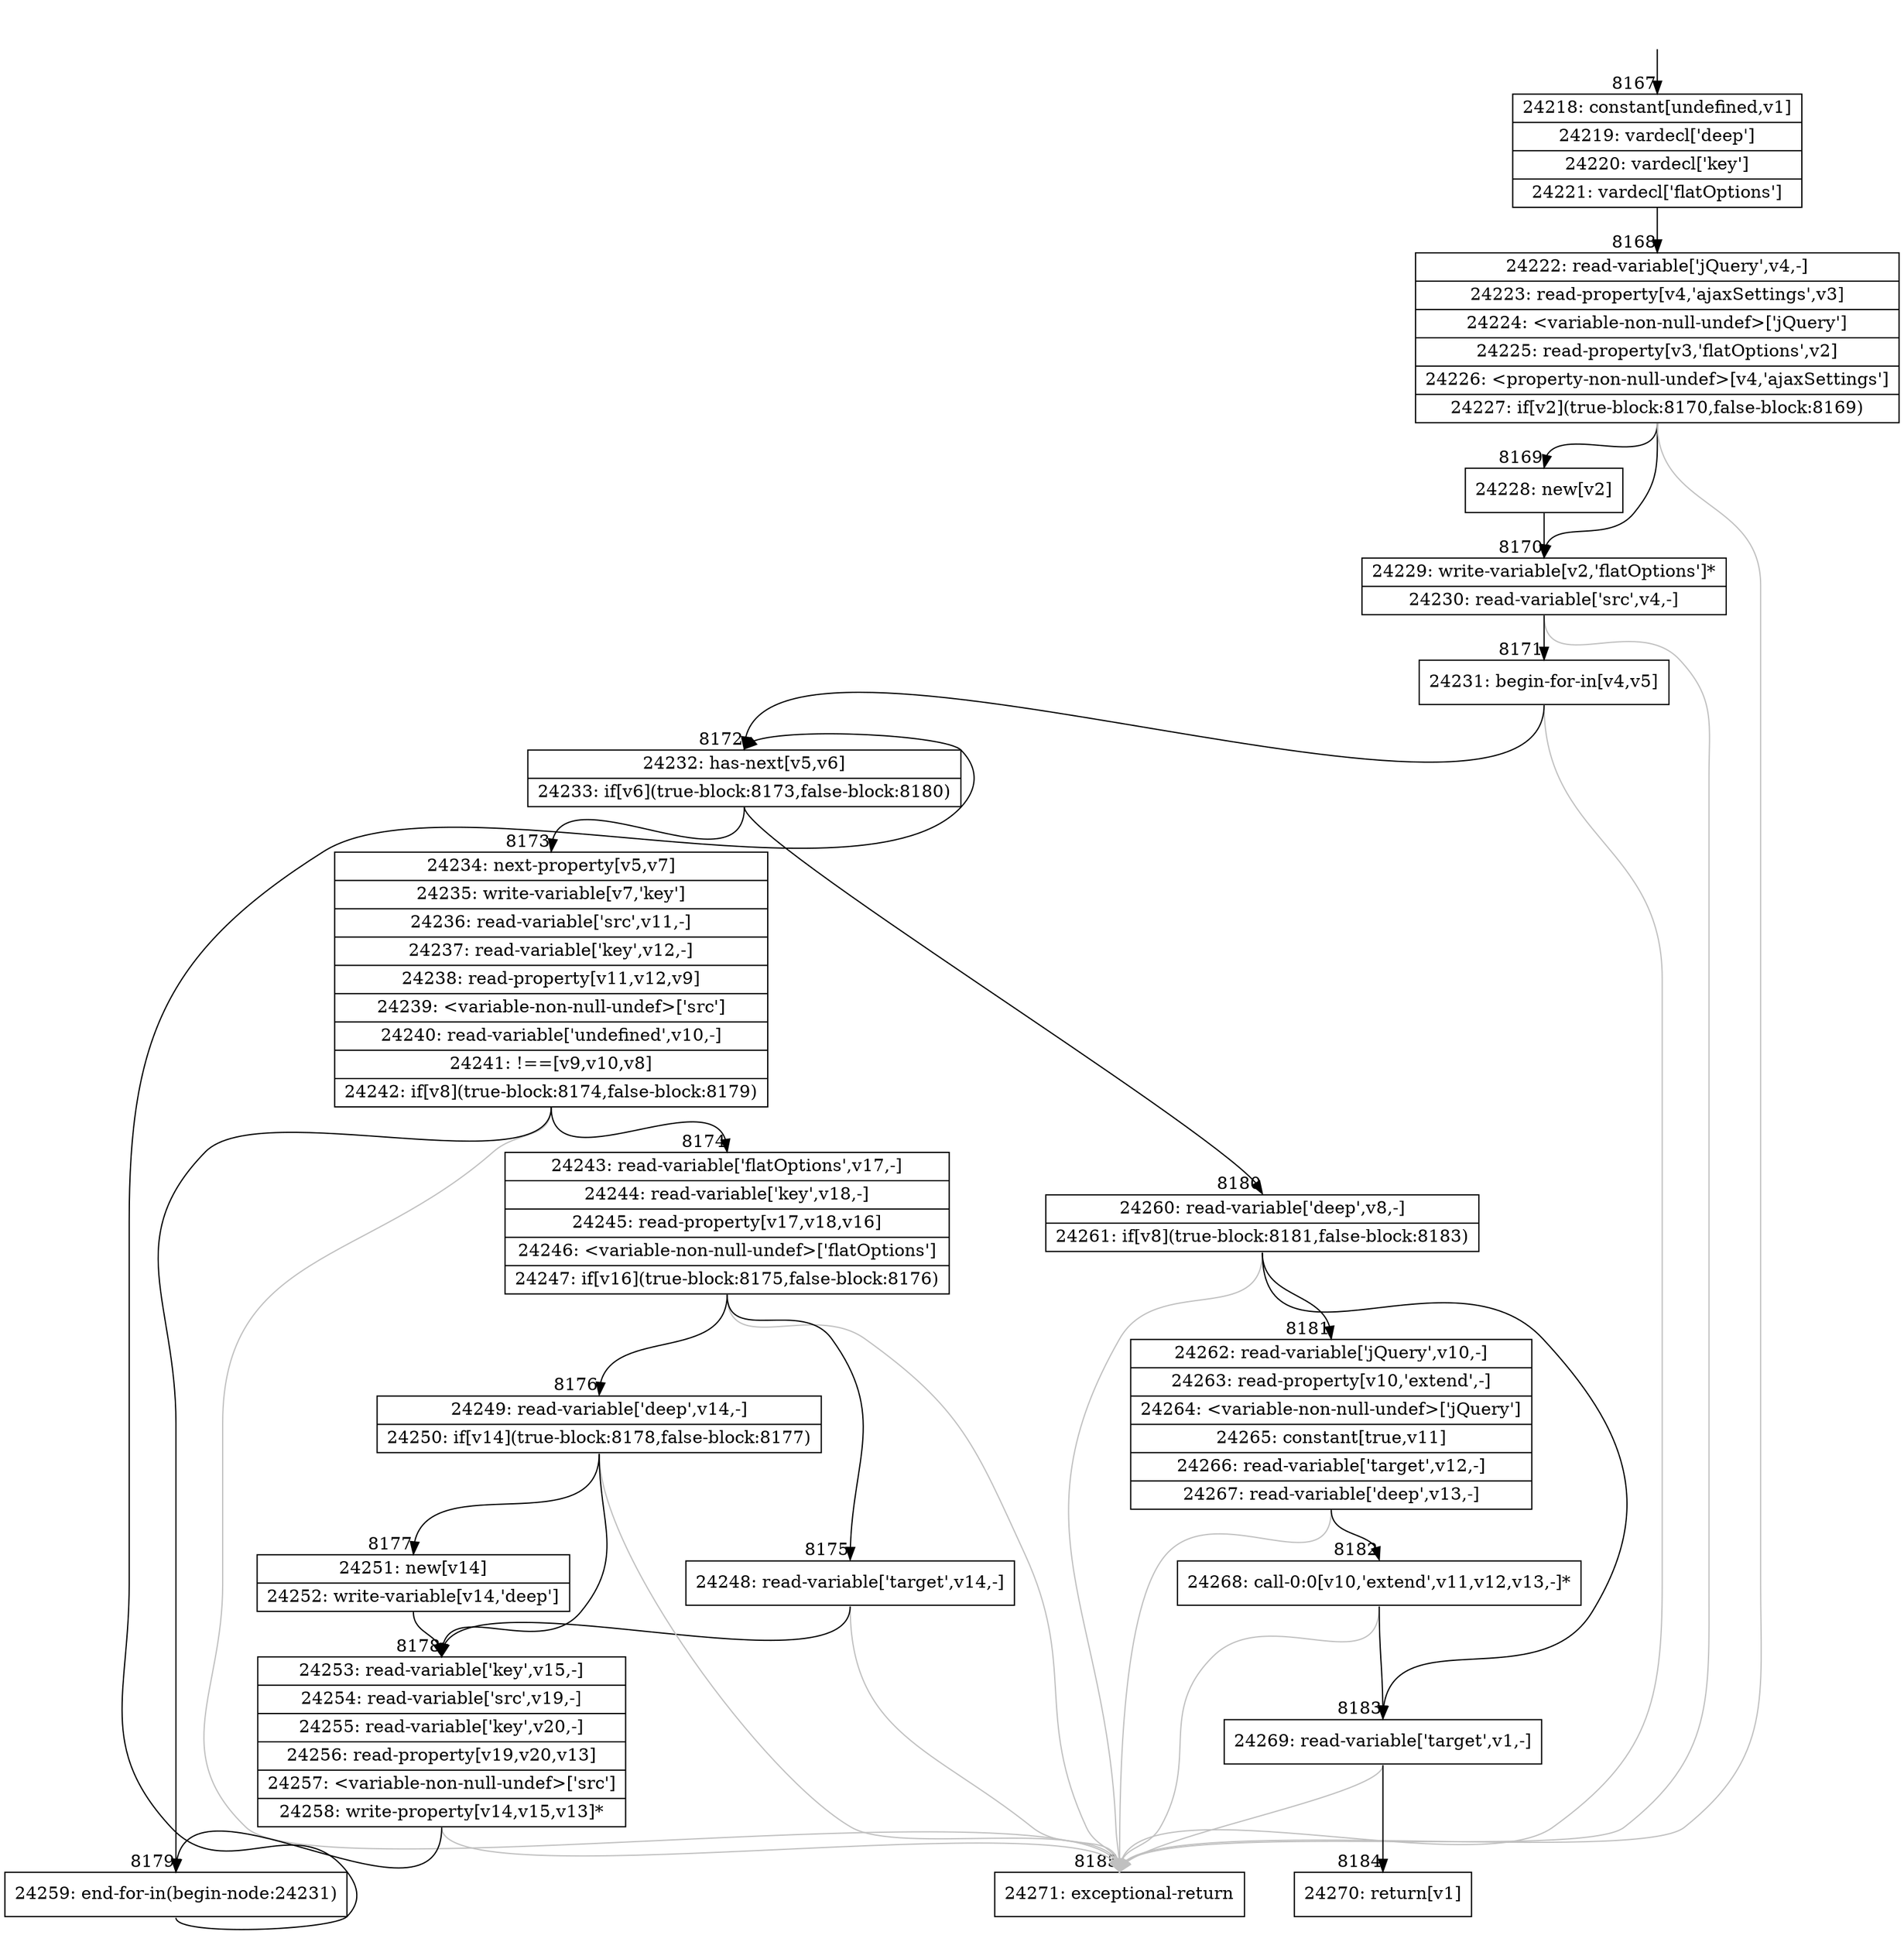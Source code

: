 digraph {
rankdir="TD"
BB_entry510[shape=none,label=""];
BB_entry510 -> BB8167 [tailport=s, headport=n, headlabel="    8167"]
BB8167 [shape=record label="{24218: constant[undefined,v1]|24219: vardecl['deep']|24220: vardecl['key']|24221: vardecl['flatOptions']}" ] 
BB8167 -> BB8168 [tailport=s, headport=n, headlabel="      8168"]
BB8168 [shape=record label="{24222: read-variable['jQuery',v4,-]|24223: read-property[v4,'ajaxSettings',v3]|24224: \<variable-non-null-undef\>['jQuery']|24225: read-property[v3,'flatOptions',v2]|24226: \<property-non-null-undef\>[v4,'ajaxSettings']|24227: if[v2](true-block:8170,false-block:8169)}" ] 
BB8168 -> BB8170 [tailport=s, headport=n, headlabel="      8170"]
BB8168 -> BB8169 [tailport=s, headport=n, headlabel="      8169"]
BB8168 -> BB8185 [tailport=s, headport=n, color=gray, headlabel="      8185"]
BB8169 [shape=record label="{24228: new[v2]}" ] 
BB8169 -> BB8170 [tailport=s, headport=n]
BB8170 [shape=record label="{24229: write-variable[v2,'flatOptions']*|24230: read-variable['src',v4,-]}" ] 
BB8170 -> BB8171 [tailport=s, headport=n, headlabel="      8171"]
BB8170 -> BB8185 [tailport=s, headport=n, color=gray]
BB8171 [shape=record label="{24231: begin-for-in[v4,v5]}" ] 
BB8171 -> BB8172 [tailport=s, headport=n, headlabel="      8172"]
BB8171 -> BB8185 [tailport=s, headport=n, color=gray]
BB8172 [shape=record label="{24232: has-next[v5,v6]|24233: if[v6](true-block:8173,false-block:8180)}" ] 
BB8172 -> BB8173 [tailport=s, headport=n, headlabel="      8173"]
BB8172 -> BB8180 [tailport=s, headport=n, headlabel="      8180"]
BB8173 [shape=record label="{24234: next-property[v5,v7]|24235: write-variable[v7,'key']|24236: read-variable['src',v11,-]|24237: read-variable['key',v12,-]|24238: read-property[v11,v12,v9]|24239: \<variable-non-null-undef\>['src']|24240: read-variable['undefined',v10,-]|24241: !==[v9,v10,v8]|24242: if[v8](true-block:8174,false-block:8179)}" ] 
BB8173 -> BB8174 [tailport=s, headport=n, headlabel="      8174"]
BB8173 -> BB8179 [tailport=s, headport=n, headlabel="      8179"]
BB8173 -> BB8185 [tailport=s, headport=n, color=gray]
BB8174 [shape=record label="{24243: read-variable['flatOptions',v17,-]|24244: read-variable['key',v18,-]|24245: read-property[v17,v18,v16]|24246: \<variable-non-null-undef\>['flatOptions']|24247: if[v16](true-block:8175,false-block:8176)}" ] 
BB8174 -> BB8175 [tailport=s, headport=n, headlabel="      8175"]
BB8174 -> BB8176 [tailport=s, headport=n, headlabel="      8176"]
BB8174 -> BB8185 [tailport=s, headport=n, color=gray]
BB8175 [shape=record label="{24248: read-variable['target',v14,-]}" ] 
BB8175 -> BB8178 [tailport=s, headport=n, headlabel="      8178"]
BB8175 -> BB8185 [tailport=s, headport=n, color=gray]
BB8176 [shape=record label="{24249: read-variable['deep',v14,-]|24250: if[v14](true-block:8178,false-block:8177)}" ] 
BB8176 -> BB8178 [tailport=s, headport=n]
BB8176 -> BB8177 [tailport=s, headport=n, headlabel="      8177"]
BB8176 -> BB8185 [tailport=s, headport=n, color=gray]
BB8177 [shape=record label="{24251: new[v14]|24252: write-variable[v14,'deep']}" ] 
BB8177 -> BB8178 [tailport=s, headport=n]
BB8178 [shape=record label="{24253: read-variable['key',v15,-]|24254: read-variable['src',v19,-]|24255: read-variable['key',v20,-]|24256: read-property[v19,v20,v13]|24257: \<variable-non-null-undef\>['src']|24258: write-property[v14,v15,v13]*}" ] 
BB8178 -> BB8179 [tailport=s, headport=n]
BB8178 -> BB8185 [tailport=s, headport=n, color=gray]
BB8179 [shape=record label="{24259: end-for-in(begin-node:24231)}" ] 
BB8179 -> BB8172 [tailport=s, headport=n]
BB8180 [shape=record label="{24260: read-variable['deep',v8,-]|24261: if[v8](true-block:8181,false-block:8183)}" ] 
BB8180 -> BB8181 [tailport=s, headport=n, headlabel="      8181"]
BB8180 -> BB8183 [tailport=s, headport=n, headlabel="      8183"]
BB8180 -> BB8185 [tailport=s, headport=n, color=gray]
BB8181 [shape=record label="{24262: read-variable['jQuery',v10,-]|24263: read-property[v10,'extend',-]|24264: \<variable-non-null-undef\>['jQuery']|24265: constant[true,v11]|24266: read-variable['target',v12,-]|24267: read-variable['deep',v13,-]}" ] 
BB8181 -> BB8182 [tailport=s, headport=n, headlabel="      8182"]
BB8181 -> BB8185 [tailport=s, headport=n, color=gray]
BB8182 [shape=record label="{24268: call-0:0[v10,'extend',v11,v12,v13,-]*}" ] 
BB8182 -> BB8183 [tailport=s, headport=n]
BB8182 -> BB8185 [tailport=s, headport=n, color=gray]
BB8183 [shape=record label="{24269: read-variable['target',v1,-]}" ] 
BB8183 -> BB8184 [tailport=s, headport=n, headlabel="      8184"]
BB8183 -> BB8185 [tailport=s, headport=n, color=gray]
BB8184 [shape=record label="{24270: return[v1]}" ] 
BB8185 [shape=record label="{24271: exceptional-return}" ] 
}
